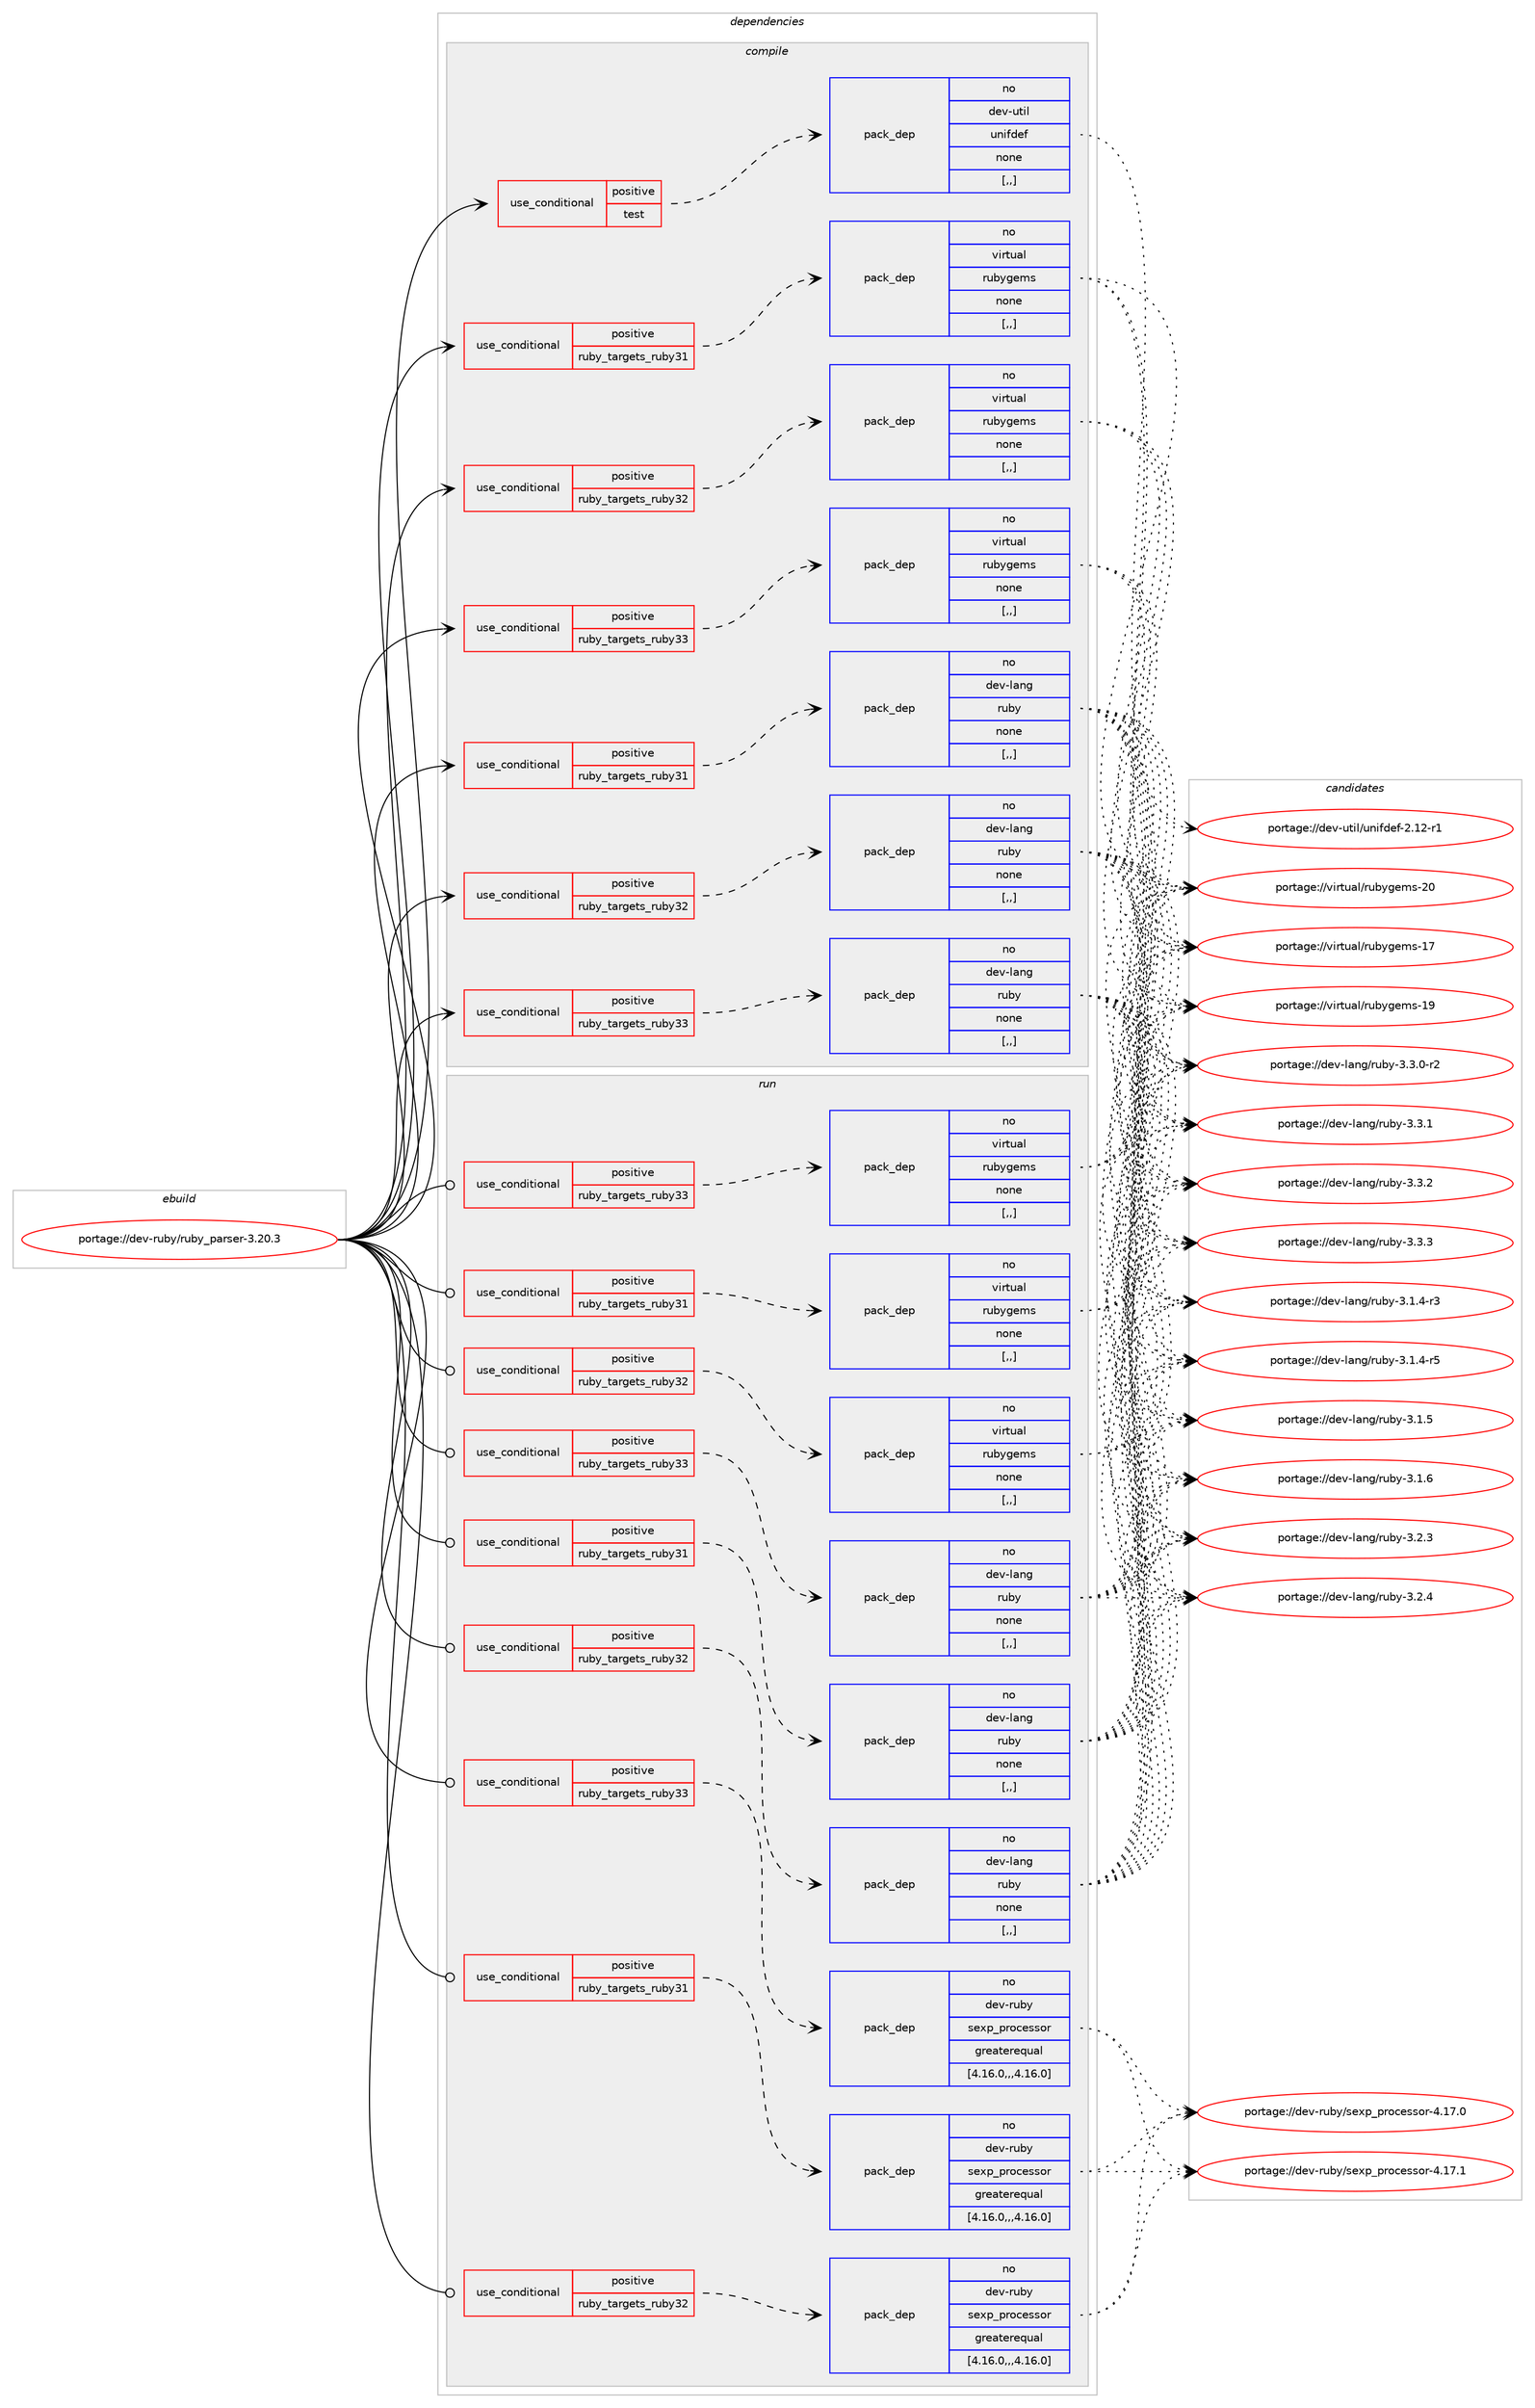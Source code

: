 digraph prolog {

# *************
# Graph options
# *************

newrank=true;
concentrate=true;
compound=true;
graph [rankdir=LR,fontname=Helvetica,fontsize=10,ranksep=1.5];#, ranksep=2.5, nodesep=0.2];
edge  [arrowhead=vee];
node  [fontname=Helvetica,fontsize=10];

# **********
# The ebuild
# **********

subgraph cluster_leftcol {
color=gray;
rank=same;
label=<<i>ebuild</i>>;
id [label="portage://dev-ruby/ruby_parser-3.20.3", color=red, width=4, href="../dev-ruby/ruby_parser-3.20.3.svg"];
}

# ****************
# The dependencies
# ****************

subgraph cluster_midcol {
color=gray;
label=<<i>dependencies</i>>;
subgraph cluster_compile {
fillcolor="#eeeeee";
style=filled;
label=<<i>compile</i>>;
subgraph cond54511 {
dependency197582 [label=<<TABLE BORDER="0" CELLBORDER="1" CELLSPACING="0" CELLPADDING="4"><TR><TD ROWSPAN="3" CELLPADDING="10">use_conditional</TD></TR><TR><TD>positive</TD></TR><TR><TD>ruby_targets_ruby31</TD></TR></TABLE>>, shape=none, color=red];
subgraph pack141704 {
dependency197583 [label=<<TABLE BORDER="0" CELLBORDER="1" CELLSPACING="0" CELLPADDING="4" WIDTH="220"><TR><TD ROWSPAN="6" CELLPADDING="30">pack_dep</TD></TR><TR><TD WIDTH="110">no</TD></TR><TR><TD>dev-lang</TD></TR><TR><TD>ruby</TD></TR><TR><TD>none</TD></TR><TR><TD>[,,]</TD></TR></TABLE>>, shape=none, color=blue];
}
dependency197582:e -> dependency197583:w [weight=20,style="dashed",arrowhead="vee"];
}
id:e -> dependency197582:w [weight=20,style="solid",arrowhead="vee"];
subgraph cond54512 {
dependency197584 [label=<<TABLE BORDER="0" CELLBORDER="1" CELLSPACING="0" CELLPADDING="4"><TR><TD ROWSPAN="3" CELLPADDING="10">use_conditional</TD></TR><TR><TD>positive</TD></TR><TR><TD>ruby_targets_ruby31</TD></TR></TABLE>>, shape=none, color=red];
subgraph pack141705 {
dependency197585 [label=<<TABLE BORDER="0" CELLBORDER="1" CELLSPACING="0" CELLPADDING="4" WIDTH="220"><TR><TD ROWSPAN="6" CELLPADDING="30">pack_dep</TD></TR><TR><TD WIDTH="110">no</TD></TR><TR><TD>virtual</TD></TR><TR><TD>rubygems</TD></TR><TR><TD>none</TD></TR><TR><TD>[,,]</TD></TR></TABLE>>, shape=none, color=blue];
}
dependency197584:e -> dependency197585:w [weight=20,style="dashed",arrowhead="vee"];
}
id:e -> dependency197584:w [weight=20,style="solid",arrowhead="vee"];
subgraph cond54513 {
dependency197586 [label=<<TABLE BORDER="0" CELLBORDER="1" CELLSPACING="0" CELLPADDING="4"><TR><TD ROWSPAN="3" CELLPADDING="10">use_conditional</TD></TR><TR><TD>positive</TD></TR><TR><TD>ruby_targets_ruby32</TD></TR></TABLE>>, shape=none, color=red];
subgraph pack141706 {
dependency197587 [label=<<TABLE BORDER="0" CELLBORDER="1" CELLSPACING="0" CELLPADDING="4" WIDTH="220"><TR><TD ROWSPAN="6" CELLPADDING="30">pack_dep</TD></TR><TR><TD WIDTH="110">no</TD></TR><TR><TD>dev-lang</TD></TR><TR><TD>ruby</TD></TR><TR><TD>none</TD></TR><TR><TD>[,,]</TD></TR></TABLE>>, shape=none, color=blue];
}
dependency197586:e -> dependency197587:w [weight=20,style="dashed",arrowhead="vee"];
}
id:e -> dependency197586:w [weight=20,style="solid",arrowhead="vee"];
subgraph cond54514 {
dependency197588 [label=<<TABLE BORDER="0" CELLBORDER="1" CELLSPACING="0" CELLPADDING="4"><TR><TD ROWSPAN="3" CELLPADDING="10">use_conditional</TD></TR><TR><TD>positive</TD></TR><TR><TD>ruby_targets_ruby32</TD></TR></TABLE>>, shape=none, color=red];
subgraph pack141707 {
dependency197589 [label=<<TABLE BORDER="0" CELLBORDER="1" CELLSPACING="0" CELLPADDING="4" WIDTH="220"><TR><TD ROWSPAN="6" CELLPADDING="30">pack_dep</TD></TR><TR><TD WIDTH="110">no</TD></TR><TR><TD>virtual</TD></TR><TR><TD>rubygems</TD></TR><TR><TD>none</TD></TR><TR><TD>[,,]</TD></TR></TABLE>>, shape=none, color=blue];
}
dependency197588:e -> dependency197589:w [weight=20,style="dashed",arrowhead="vee"];
}
id:e -> dependency197588:w [weight=20,style="solid",arrowhead="vee"];
subgraph cond54515 {
dependency197590 [label=<<TABLE BORDER="0" CELLBORDER="1" CELLSPACING="0" CELLPADDING="4"><TR><TD ROWSPAN="3" CELLPADDING="10">use_conditional</TD></TR><TR><TD>positive</TD></TR><TR><TD>ruby_targets_ruby33</TD></TR></TABLE>>, shape=none, color=red];
subgraph pack141708 {
dependency197591 [label=<<TABLE BORDER="0" CELLBORDER="1" CELLSPACING="0" CELLPADDING="4" WIDTH="220"><TR><TD ROWSPAN="6" CELLPADDING="30">pack_dep</TD></TR><TR><TD WIDTH="110">no</TD></TR><TR><TD>dev-lang</TD></TR><TR><TD>ruby</TD></TR><TR><TD>none</TD></TR><TR><TD>[,,]</TD></TR></TABLE>>, shape=none, color=blue];
}
dependency197590:e -> dependency197591:w [weight=20,style="dashed",arrowhead="vee"];
}
id:e -> dependency197590:w [weight=20,style="solid",arrowhead="vee"];
subgraph cond54516 {
dependency197592 [label=<<TABLE BORDER="0" CELLBORDER="1" CELLSPACING="0" CELLPADDING="4"><TR><TD ROWSPAN="3" CELLPADDING="10">use_conditional</TD></TR><TR><TD>positive</TD></TR><TR><TD>ruby_targets_ruby33</TD></TR></TABLE>>, shape=none, color=red];
subgraph pack141709 {
dependency197593 [label=<<TABLE BORDER="0" CELLBORDER="1" CELLSPACING="0" CELLPADDING="4" WIDTH="220"><TR><TD ROWSPAN="6" CELLPADDING="30">pack_dep</TD></TR><TR><TD WIDTH="110">no</TD></TR><TR><TD>virtual</TD></TR><TR><TD>rubygems</TD></TR><TR><TD>none</TD></TR><TR><TD>[,,]</TD></TR></TABLE>>, shape=none, color=blue];
}
dependency197592:e -> dependency197593:w [weight=20,style="dashed",arrowhead="vee"];
}
id:e -> dependency197592:w [weight=20,style="solid",arrowhead="vee"];
subgraph cond54517 {
dependency197594 [label=<<TABLE BORDER="0" CELLBORDER="1" CELLSPACING="0" CELLPADDING="4"><TR><TD ROWSPAN="3" CELLPADDING="10">use_conditional</TD></TR><TR><TD>positive</TD></TR><TR><TD>test</TD></TR></TABLE>>, shape=none, color=red];
subgraph pack141710 {
dependency197595 [label=<<TABLE BORDER="0" CELLBORDER="1" CELLSPACING="0" CELLPADDING="4" WIDTH="220"><TR><TD ROWSPAN="6" CELLPADDING="30">pack_dep</TD></TR><TR><TD WIDTH="110">no</TD></TR><TR><TD>dev-util</TD></TR><TR><TD>unifdef</TD></TR><TR><TD>none</TD></TR><TR><TD>[,,]</TD></TR></TABLE>>, shape=none, color=blue];
}
dependency197594:e -> dependency197595:w [weight=20,style="dashed",arrowhead="vee"];
}
id:e -> dependency197594:w [weight=20,style="solid",arrowhead="vee"];
}
subgraph cluster_compileandrun {
fillcolor="#eeeeee";
style=filled;
label=<<i>compile and run</i>>;
}
subgraph cluster_run {
fillcolor="#eeeeee";
style=filled;
label=<<i>run</i>>;
subgraph cond54518 {
dependency197596 [label=<<TABLE BORDER="0" CELLBORDER="1" CELLSPACING="0" CELLPADDING="4"><TR><TD ROWSPAN="3" CELLPADDING="10">use_conditional</TD></TR><TR><TD>positive</TD></TR><TR><TD>ruby_targets_ruby31</TD></TR></TABLE>>, shape=none, color=red];
subgraph pack141711 {
dependency197597 [label=<<TABLE BORDER="0" CELLBORDER="1" CELLSPACING="0" CELLPADDING="4" WIDTH="220"><TR><TD ROWSPAN="6" CELLPADDING="30">pack_dep</TD></TR><TR><TD WIDTH="110">no</TD></TR><TR><TD>dev-lang</TD></TR><TR><TD>ruby</TD></TR><TR><TD>none</TD></TR><TR><TD>[,,]</TD></TR></TABLE>>, shape=none, color=blue];
}
dependency197596:e -> dependency197597:w [weight=20,style="dashed",arrowhead="vee"];
}
id:e -> dependency197596:w [weight=20,style="solid",arrowhead="odot"];
subgraph cond54519 {
dependency197598 [label=<<TABLE BORDER="0" CELLBORDER="1" CELLSPACING="0" CELLPADDING="4"><TR><TD ROWSPAN="3" CELLPADDING="10">use_conditional</TD></TR><TR><TD>positive</TD></TR><TR><TD>ruby_targets_ruby31</TD></TR></TABLE>>, shape=none, color=red];
subgraph pack141712 {
dependency197599 [label=<<TABLE BORDER="0" CELLBORDER="1" CELLSPACING="0" CELLPADDING="4" WIDTH="220"><TR><TD ROWSPAN="6" CELLPADDING="30">pack_dep</TD></TR><TR><TD WIDTH="110">no</TD></TR><TR><TD>dev-ruby</TD></TR><TR><TD>sexp_processor</TD></TR><TR><TD>greaterequal</TD></TR><TR><TD>[4.16.0,,,4.16.0]</TD></TR></TABLE>>, shape=none, color=blue];
}
dependency197598:e -> dependency197599:w [weight=20,style="dashed",arrowhead="vee"];
}
id:e -> dependency197598:w [weight=20,style="solid",arrowhead="odot"];
subgraph cond54520 {
dependency197600 [label=<<TABLE BORDER="0" CELLBORDER="1" CELLSPACING="0" CELLPADDING="4"><TR><TD ROWSPAN="3" CELLPADDING="10">use_conditional</TD></TR><TR><TD>positive</TD></TR><TR><TD>ruby_targets_ruby31</TD></TR></TABLE>>, shape=none, color=red];
subgraph pack141713 {
dependency197601 [label=<<TABLE BORDER="0" CELLBORDER="1" CELLSPACING="0" CELLPADDING="4" WIDTH="220"><TR><TD ROWSPAN="6" CELLPADDING="30">pack_dep</TD></TR><TR><TD WIDTH="110">no</TD></TR><TR><TD>virtual</TD></TR><TR><TD>rubygems</TD></TR><TR><TD>none</TD></TR><TR><TD>[,,]</TD></TR></TABLE>>, shape=none, color=blue];
}
dependency197600:e -> dependency197601:w [weight=20,style="dashed",arrowhead="vee"];
}
id:e -> dependency197600:w [weight=20,style="solid",arrowhead="odot"];
subgraph cond54521 {
dependency197602 [label=<<TABLE BORDER="0" CELLBORDER="1" CELLSPACING="0" CELLPADDING="4"><TR><TD ROWSPAN="3" CELLPADDING="10">use_conditional</TD></TR><TR><TD>positive</TD></TR><TR><TD>ruby_targets_ruby32</TD></TR></TABLE>>, shape=none, color=red];
subgraph pack141714 {
dependency197603 [label=<<TABLE BORDER="0" CELLBORDER="1" CELLSPACING="0" CELLPADDING="4" WIDTH="220"><TR><TD ROWSPAN="6" CELLPADDING="30">pack_dep</TD></TR><TR><TD WIDTH="110">no</TD></TR><TR><TD>dev-lang</TD></TR><TR><TD>ruby</TD></TR><TR><TD>none</TD></TR><TR><TD>[,,]</TD></TR></TABLE>>, shape=none, color=blue];
}
dependency197602:e -> dependency197603:w [weight=20,style="dashed",arrowhead="vee"];
}
id:e -> dependency197602:w [weight=20,style="solid",arrowhead="odot"];
subgraph cond54522 {
dependency197604 [label=<<TABLE BORDER="0" CELLBORDER="1" CELLSPACING="0" CELLPADDING="4"><TR><TD ROWSPAN="3" CELLPADDING="10">use_conditional</TD></TR><TR><TD>positive</TD></TR><TR><TD>ruby_targets_ruby32</TD></TR></TABLE>>, shape=none, color=red];
subgraph pack141715 {
dependency197605 [label=<<TABLE BORDER="0" CELLBORDER="1" CELLSPACING="0" CELLPADDING="4" WIDTH="220"><TR><TD ROWSPAN="6" CELLPADDING="30">pack_dep</TD></TR><TR><TD WIDTH="110">no</TD></TR><TR><TD>dev-ruby</TD></TR><TR><TD>sexp_processor</TD></TR><TR><TD>greaterequal</TD></TR><TR><TD>[4.16.0,,,4.16.0]</TD></TR></TABLE>>, shape=none, color=blue];
}
dependency197604:e -> dependency197605:w [weight=20,style="dashed",arrowhead="vee"];
}
id:e -> dependency197604:w [weight=20,style="solid",arrowhead="odot"];
subgraph cond54523 {
dependency197606 [label=<<TABLE BORDER="0" CELLBORDER="1" CELLSPACING="0" CELLPADDING="4"><TR><TD ROWSPAN="3" CELLPADDING="10">use_conditional</TD></TR><TR><TD>positive</TD></TR><TR><TD>ruby_targets_ruby32</TD></TR></TABLE>>, shape=none, color=red];
subgraph pack141716 {
dependency197607 [label=<<TABLE BORDER="0" CELLBORDER="1" CELLSPACING="0" CELLPADDING="4" WIDTH="220"><TR><TD ROWSPAN="6" CELLPADDING="30">pack_dep</TD></TR><TR><TD WIDTH="110">no</TD></TR><TR><TD>virtual</TD></TR><TR><TD>rubygems</TD></TR><TR><TD>none</TD></TR><TR><TD>[,,]</TD></TR></TABLE>>, shape=none, color=blue];
}
dependency197606:e -> dependency197607:w [weight=20,style="dashed",arrowhead="vee"];
}
id:e -> dependency197606:w [weight=20,style="solid",arrowhead="odot"];
subgraph cond54524 {
dependency197608 [label=<<TABLE BORDER="0" CELLBORDER="1" CELLSPACING="0" CELLPADDING="4"><TR><TD ROWSPAN="3" CELLPADDING="10">use_conditional</TD></TR><TR><TD>positive</TD></TR><TR><TD>ruby_targets_ruby33</TD></TR></TABLE>>, shape=none, color=red];
subgraph pack141717 {
dependency197609 [label=<<TABLE BORDER="0" CELLBORDER="1" CELLSPACING="0" CELLPADDING="4" WIDTH="220"><TR><TD ROWSPAN="6" CELLPADDING="30">pack_dep</TD></TR><TR><TD WIDTH="110">no</TD></TR><TR><TD>dev-lang</TD></TR><TR><TD>ruby</TD></TR><TR><TD>none</TD></TR><TR><TD>[,,]</TD></TR></TABLE>>, shape=none, color=blue];
}
dependency197608:e -> dependency197609:w [weight=20,style="dashed",arrowhead="vee"];
}
id:e -> dependency197608:w [weight=20,style="solid",arrowhead="odot"];
subgraph cond54525 {
dependency197610 [label=<<TABLE BORDER="0" CELLBORDER="1" CELLSPACING="0" CELLPADDING="4"><TR><TD ROWSPAN="3" CELLPADDING="10">use_conditional</TD></TR><TR><TD>positive</TD></TR><TR><TD>ruby_targets_ruby33</TD></TR></TABLE>>, shape=none, color=red];
subgraph pack141718 {
dependency197611 [label=<<TABLE BORDER="0" CELLBORDER="1" CELLSPACING="0" CELLPADDING="4" WIDTH="220"><TR><TD ROWSPAN="6" CELLPADDING="30">pack_dep</TD></TR><TR><TD WIDTH="110">no</TD></TR><TR><TD>dev-ruby</TD></TR><TR><TD>sexp_processor</TD></TR><TR><TD>greaterequal</TD></TR><TR><TD>[4.16.0,,,4.16.0]</TD></TR></TABLE>>, shape=none, color=blue];
}
dependency197610:e -> dependency197611:w [weight=20,style="dashed",arrowhead="vee"];
}
id:e -> dependency197610:w [weight=20,style="solid",arrowhead="odot"];
subgraph cond54526 {
dependency197612 [label=<<TABLE BORDER="0" CELLBORDER="1" CELLSPACING="0" CELLPADDING="4"><TR><TD ROWSPAN="3" CELLPADDING="10">use_conditional</TD></TR><TR><TD>positive</TD></TR><TR><TD>ruby_targets_ruby33</TD></TR></TABLE>>, shape=none, color=red];
subgraph pack141719 {
dependency197613 [label=<<TABLE BORDER="0" CELLBORDER="1" CELLSPACING="0" CELLPADDING="4" WIDTH="220"><TR><TD ROWSPAN="6" CELLPADDING="30">pack_dep</TD></TR><TR><TD WIDTH="110">no</TD></TR><TR><TD>virtual</TD></TR><TR><TD>rubygems</TD></TR><TR><TD>none</TD></TR><TR><TD>[,,]</TD></TR></TABLE>>, shape=none, color=blue];
}
dependency197612:e -> dependency197613:w [weight=20,style="dashed",arrowhead="vee"];
}
id:e -> dependency197612:w [weight=20,style="solid",arrowhead="odot"];
}
}

# **************
# The candidates
# **************

subgraph cluster_choices {
rank=same;
color=gray;
label=<<i>candidates</i>>;

subgraph choice141704 {
color=black;
nodesep=1;
choice100101118451089711010347114117981214551464946524511451 [label="portage://dev-lang/ruby-3.1.4-r3", color=red, width=4,href="../dev-lang/ruby-3.1.4-r3.svg"];
choice100101118451089711010347114117981214551464946524511453 [label="portage://dev-lang/ruby-3.1.4-r5", color=red, width=4,href="../dev-lang/ruby-3.1.4-r5.svg"];
choice10010111845108971101034711411798121455146494653 [label="portage://dev-lang/ruby-3.1.5", color=red, width=4,href="../dev-lang/ruby-3.1.5.svg"];
choice10010111845108971101034711411798121455146494654 [label="portage://dev-lang/ruby-3.1.6", color=red, width=4,href="../dev-lang/ruby-3.1.6.svg"];
choice10010111845108971101034711411798121455146504651 [label="portage://dev-lang/ruby-3.2.3", color=red, width=4,href="../dev-lang/ruby-3.2.3.svg"];
choice10010111845108971101034711411798121455146504652 [label="portage://dev-lang/ruby-3.2.4", color=red, width=4,href="../dev-lang/ruby-3.2.4.svg"];
choice100101118451089711010347114117981214551465146484511450 [label="portage://dev-lang/ruby-3.3.0-r2", color=red, width=4,href="../dev-lang/ruby-3.3.0-r2.svg"];
choice10010111845108971101034711411798121455146514649 [label="portage://dev-lang/ruby-3.3.1", color=red, width=4,href="../dev-lang/ruby-3.3.1.svg"];
choice10010111845108971101034711411798121455146514650 [label="portage://dev-lang/ruby-3.3.2", color=red, width=4,href="../dev-lang/ruby-3.3.2.svg"];
choice10010111845108971101034711411798121455146514651 [label="portage://dev-lang/ruby-3.3.3", color=red, width=4,href="../dev-lang/ruby-3.3.3.svg"];
dependency197583:e -> choice100101118451089711010347114117981214551464946524511451:w [style=dotted,weight="100"];
dependency197583:e -> choice100101118451089711010347114117981214551464946524511453:w [style=dotted,weight="100"];
dependency197583:e -> choice10010111845108971101034711411798121455146494653:w [style=dotted,weight="100"];
dependency197583:e -> choice10010111845108971101034711411798121455146494654:w [style=dotted,weight="100"];
dependency197583:e -> choice10010111845108971101034711411798121455146504651:w [style=dotted,weight="100"];
dependency197583:e -> choice10010111845108971101034711411798121455146504652:w [style=dotted,weight="100"];
dependency197583:e -> choice100101118451089711010347114117981214551465146484511450:w [style=dotted,weight="100"];
dependency197583:e -> choice10010111845108971101034711411798121455146514649:w [style=dotted,weight="100"];
dependency197583:e -> choice10010111845108971101034711411798121455146514650:w [style=dotted,weight="100"];
dependency197583:e -> choice10010111845108971101034711411798121455146514651:w [style=dotted,weight="100"];
}
subgraph choice141705 {
color=black;
nodesep=1;
choice118105114116117971084711411798121103101109115454955 [label="portage://virtual/rubygems-17", color=red, width=4,href="../virtual/rubygems-17.svg"];
choice118105114116117971084711411798121103101109115454957 [label="portage://virtual/rubygems-19", color=red, width=4,href="../virtual/rubygems-19.svg"];
choice118105114116117971084711411798121103101109115455048 [label="portage://virtual/rubygems-20", color=red, width=4,href="../virtual/rubygems-20.svg"];
dependency197585:e -> choice118105114116117971084711411798121103101109115454955:w [style=dotted,weight="100"];
dependency197585:e -> choice118105114116117971084711411798121103101109115454957:w [style=dotted,weight="100"];
dependency197585:e -> choice118105114116117971084711411798121103101109115455048:w [style=dotted,weight="100"];
}
subgraph choice141706 {
color=black;
nodesep=1;
choice100101118451089711010347114117981214551464946524511451 [label="portage://dev-lang/ruby-3.1.4-r3", color=red, width=4,href="../dev-lang/ruby-3.1.4-r3.svg"];
choice100101118451089711010347114117981214551464946524511453 [label="portage://dev-lang/ruby-3.1.4-r5", color=red, width=4,href="../dev-lang/ruby-3.1.4-r5.svg"];
choice10010111845108971101034711411798121455146494653 [label="portage://dev-lang/ruby-3.1.5", color=red, width=4,href="../dev-lang/ruby-3.1.5.svg"];
choice10010111845108971101034711411798121455146494654 [label="portage://dev-lang/ruby-3.1.6", color=red, width=4,href="../dev-lang/ruby-3.1.6.svg"];
choice10010111845108971101034711411798121455146504651 [label="portage://dev-lang/ruby-3.2.3", color=red, width=4,href="../dev-lang/ruby-3.2.3.svg"];
choice10010111845108971101034711411798121455146504652 [label="portage://dev-lang/ruby-3.2.4", color=red, width=4,href="../dev-lang/ruby-3.2.4.svg"];
choice100101118451089711010347114117981214551465146484511450 [label="portage://dev-lang/ruby-3.3.0-r2", color=red, width=4,href="../dev-lang/ruby-3.3.0-r2.svg"];
choice10010111845108971101034711411798121455146514649 [label="portage://dev-lang/ruby-3.3.1", color=red, width=4,href="../dev-lang/ruby-3.3.1.svg"];
choice10010111845108971101034711411798121455146514650 [label="portage://dev-lang/ruby-3.3.2", color=red, width=4,href="../dev-lang/ruby-3.3.2.svg"];
choice10010111845108971101034711411798121455146514651 [label="portage://dev-lang/ruby-3.3.3", color=red, width=4,href="../dev-lang/ruby-3.3.3.svg"];
dependency197587:e -> choice100101118451089711010347114117981214551464946524511451:w [style=dotted,weight="100"];
dependency197587:e -> choice100101118451089711010347114117981214551464946524511453:w [style=dotted,weight="100"];
dependency197587:e -> choice10010111845108971101034711411798121455146494653:w [style=dotted,weight="100"];
dependency197587:e -> choice10010111845108971101034711411798121455146494654:w [style=dotted,weight="100"];
dependency197587:e -> choice10010111845108971101034711411798121455146504651:w [style=dotted,weight="100"];
dependency197587:e -> choice10010111845108971101034711411798121455146504652:w [style=dotted,weight="100"];
dependency197587:e -> choice100101118451089711010347114117981214551465146484511450:w [style=dotted,weight="100"];
dependency197587:e -> choice10010111845108971101034711411798121455146514649:w [style=dotted,weight="100"];
dependency197587:e -> choice10010111845108971101034711411798121455146514650:w [style=dotted,weight="100"];
dependency197587:e -> choice10010111845108971101034711411798121455146514651:w [style=dotted,weight="100"];
}
subgraph choice141707 {
color=black;
nodesep=1;
choice118105114116117971084711411798121103101109115454955 [label="portage://virtual/rubygems-17", color=red, width=4,href="../virtual/rubygems-17.svg"];
choice118105114116117971084711411798121103101109115454957 [label="portage://virtual/rubygems-19", color=red, width=4,href="../virtual/rubygems-19.svg"];
choice118105114116117971084711411798121103101109115455048 [label="portage://virtual/rubygems-20", color=red, width=4,href="../virtual/rubygems-20.svg"];
dependency197589:e -> choice118105114116117971084711411798121103101109115454955:w [style=dotted,weight="100"];
dependency197589:e -> choice118105114116117971084711411798121103101109115454957:w [style=dotted,weight="100"];
dependency197589:e -> choice118105114116117971084711411798121103101109115455048:w [style=dotted,weight="100"];
}
subgraph choice141708 {
color=black;
nodesep=1;
choice100101118451089711010347114117981214551464946524511451 [label="portage://dev-lang/ruby-3.1.4-r3", color=red, width=4,href="../dev-lang/ruby-3.1.4-r3.svg"];
choice100101118451089711010347114117981214551464946524511453 [label="portage://dev-lang/ruby-3.1.4-r5", color=red, width=4,href="../dev-lang/ruby-3.1.4-r5.svg"];
choice10010111845108971101034711411798121455146494653 [label="portage://dev-lang/ruby-3.1.5", color=red, width=4,href="../dev-lang/ruby-3.1.5.svg"];
choice10010111845108971101034711411798121455146494654 [label="portage://dev-lang/ruby-3.1.6", color=red, width=4,href="../dev-lang/ruby-3.1.6.svg"];
choice10010111845108971101034711411798121455146504651 [label="portage://dev-lang/ruby-3.2.3", color=red, width=4,href="../dev-lang/ruby-3.2.3.svg"];
choice10010111845108971101034711411798121455146504652 [label="portage://dev-lang/ruby-3.2.4", color=red, width=4,href="../dev-lang/ruby-3.2.4.svg"];
choice100101118451089711010347114117981214551465146484511450 [label="portage://dev-lang/ruby-3.3.0-r2", color=red, width=4,href="../dev-lang/ruby-3.3.0-r2.svg"];
choice10010111845108971101034711411798121455146514649 [label="portage://dev-lang/ruby-3.3.1", color=red, width=4,href="../dev-lang/ruby-3.3.1.svg"];
choice10010111845108971101034711411798121455146514650 [label="portage://dev-lang/ruby-3.3.2", color=red, width=4,href="../dev-lang/ruby-3.3.2.svg"];
choice10010111845108971101034711411798121455146514651 [label="portage://dev-lang/ruby-3.3.3", color=red, width=4,href="../dev-lang/ruby-3.3.3.svg"];
dependency197591:e -> choice100101118451089711010347114117981214551464946524511451:w [style=dotted,weight="100"];
dependency197591:e -> choice100101118451089711010347114117981214551464946524511453:w [style=dotted,weight="100"];
dependency197591:e -> choice10010111845108971101034711411798121455146494653:w [style=dotted,weight="100"];
dependency197591:e -> choice10010111845108971101034711411798121455146494654:w [style=dotted,weight="100"];
dependency197591:e -> choice10010111845108971101034711411798121455146504651:w [style=dotted,weight="100"];
dependency197591:e -> choice10010111845108971101034711411798121455146504652:w [style=dotted,weight="100"];
dependency197591:e -> choice100101118451089711010347114117981214551465146484511450:w [style=dotted,weight="100"];
dependency197591:e -> choice10010111845108971101034711411798121455146514649:w [style=dotted,weight="100"];
dependency197591:e -> choice10010111845108971101034711411798121455146514650:w [style=dotted,weight="100"];
dependency197591:e -> choice10010111845108971101034711411798121455146514651:w [style=dotted,weight="100"];
}
subgraph choice141709 {
color=black;
nodesep=1;
choice118105114116117971084711411798121103101109115454955 [label="portage://virtual/rubygems-17", color=red, width=4,href="../virtual/rubygems-17.svg"];
choice118105114116117971084711411798121103101109115454957 [label="portage://virtual/rubygems-19", color=red, width=4,href="../virtual/rubygems-19.svg"];
choice118105114116117971084711411798121103101109115455048 [label="portage://virtual/rubygems-20", color=red, width=4,href="../virtual/rubygems-20.svg"];
dependency197593:e -> choice118105114116117971084711411798121103101109115454955:w [style=dotted,weight="100"];
dependency197593:e -> choice118105114116117971084711411798121103101109115454957:w [style=dotted,weight="100"];
dependency197593:e -> choice118105114116117971084711411798121103101109115455048:w [style=dotted,weight="100"];
}
subgraph choice141710 {
color=black;
nodesep=1;
choice100101118451171161051084711711010510210010110245504649504511449 [label="portage://dev-util/unifdef-2.12-r1", color=red, width=4,href="../dev-util/unifdef-2.12-r1.svg"];
dependency197595:e -> choice100101118451171161051084711711010510210010110245504649504511449:w [style=dotted,weight="100"];
}
subgraph choice141711 {
color=black;
nodesep=1;
choice100101118451089711010347114117981214551464946524511451 [label="portage://dev-lang/ruby-3.1.4-r3", color=red, width=4,href="../dev-lang/ruby-3.1.4-r3.svg"];
choice100101118451089711010347114117981214551464946524511453 [label="portage://dev-lang/ruby-3.1.4-r5", color=red, width=4,href="../dev-lang/ruby-3.1.4-r5.svg"];
choice10010111845108971101034711411798121455146494653 [label="portage://dev-lang/ruby-3.1.5", color=red, width=4,href="../dev-lang/ruby-3.1.5.svg"];
choice10010111845108971101034711411798121455146494654 [label="portage://dev-lang/ruby-3.1.6", color=red, width=4,href="../dev-lang/ruby-3.1.6.svg"];
choice10010111845108971101034711411798121455146504651 [label="portage://dev-lang/ruby-3.2.3", color=red, width=4,href="../dev-lang/ruby-3.2.3.svg"];
choice10010111845108971101034711411798121455146504652 [label="portage://dev-lang/ruby-3.2.4", color=red, width=4,href="../dev-lang/ruby-3.2.4.svg"];
choice100101118451089711010347114117981214551465146484511450 [label="portage://dev-lang/ruby-3.3.0-r2", color=red, width=4,href="../dev-lang/ruby-3.3.0-r2.svg"];
choice10010111845108971101034711411798121455146514649 [label="portage://dev-lang/ruby-3.3.1", color=red, width=4,href="../dev-lang/ruby-3.3.1.svg"];
choice10010111845108971101034711411798121455146514650 [label="portage://dev-lang/ruby-3.3.2", color=red, width=4,href="../dev-lang/ruby-3.3.2.svg"];
choice10010111845108971101034711411798121455146514651 [label="portage://dev-lang/ruby-3.3.3", color=red, width=4,href="../dev-lang/ruby-3.3.3.svg"];
dependency197597:e -> choice100101118451089711010347114117981214551464946524511451:w [style=dotted,weight="100"];
dependency197597:e -> choice100101118451089711010347114117981214551464946524511453:w [style=dotted,weight="100"];
dependency197597:e -> choice10010111845108971101034711411798121455146494653:w [style=dotted,weight="100"];
dependency197597:e -> choice10010111845108971101034711411798121455146494654:w [style=dotted,weight="100"];
dependency197597:e -> choice10010111845108971101034711411798121455146504651:w [style=dotted,weight="100"];
dependency197597:e -> choice10010111845108971101034711411798121455146504652:w [style=dotted,weight="100"];
dependency197597:e -> choice100101118451089711010347114117981214551465146484511450:w [style=dotted,weight="100"];
dependency197597:e -> choice10010111845108971101034711411798121455146514649:w [style=dotted,weight="100"];
dependency197597:e -> choice10010111845108971101034711411798121455146514650:w [style=dotted,weight="100"];
dependency197597:e -> choice10010111845108971101034711411798121455146514651:w [style=dotted,weight="100"];
}
subgraph choice141712 {
color=black;
nodesep=1;
choice100101118451141179812147115101120112951121141119910111511511111445524649554648 [label="portage://dev-ruby/sexp_processor-4.17.0", color=red, width=4,href="../dev-ruby/sexp_processor-4.17.0.svg"];
choice100101118451141179812147115101120112951121141119910111511511111445524649554649 [label="portage://dev-ruby/sexp_processor-4.17.1", color=red, width=4,href="../dev-ruby/sexp_processor-4.17.1.svg"];
dependency197599:e -> choice100101118451141179812147115101120112951121141119910111511511111445524649554648:w [style=dotted,weight="100"];
dependency197599:e -> choice100101118451141179812147115101120112951121141119910111511511111445524649554649:w [style=dotted,weight="100"];
}
subgraph choice141713 {
color=black;
nodesep=1;
choice118105114116117971084711411798121103101109115454955 [label="portage://virtual/rubygems-17", color=red, width=4,href="../virtual/rubygems-17.svg"];
choice118105114116117971084711411798121103101109115454957 [label="portage://virtual/rubygems-19", color=red, width=4,href="../virtual/rubygems-19.svg"];
choice118105114116117971084711411798121103101109115455048 [label="portage://virtual/rubygems-20", color=red, width=4,href="../virtual/rubygems-20.svg"];
dependency197601:e -> choice118105114116117971084711411798121103101109115454955:w [style=dotted,weight="100"];
dependency197601:e -> choice118105114116117971084711411798121103101109115454957:w [style=dotted,weight="100"];
dependency197601:e -> choice118105114116117971084711411798121103101109115455048:w [style=dotted,weight="100"];
}
subgraph choice141714 {
color=black;
nodesep=1;
choice100101118451089711010347114117981214551464946524511451 [label="portage://dev-lang/ruby-3.1.4-r3", color=red, width=4,href="../dev-lang/ruby-3.1.4-r3.svg"];
choice100101118451089711010347114117981214551464946524511453 [label="portage://dev-lang/ruby-3.1.4-r5", color=red, width=4,href="../dev-lang/ruby-3.1.4-r5.svg"];
choice10010111845108971101034711411798121455146494653 [label="portage://dev-lang/ruby-3.1.5", color=red, width=4,href="../dev-lang/ruby-3.1.5.svg"];
choice10010111845108971101034711411798121455146494654 [label="portage://dev-lang/ruby-3.1.6", color=red, width=4,href="../dev-lang/ruby-3.1.6.svg"];
choice10010111845108971101034711411798121455146504651 [label="portage://dev-lang/ruby-3.2.3", color=red, width=4,href="../dev-lang/ruby-3.2.3.svg"];
choice10010111845108971101034711411798121455146504652 [label="portage://dev-lang/ruby-3.2.4", color=red, width=4,href="../dev-lang/ruby-3.2.4.svg"];
choice100101118451089711010347114117981214551465146484511450 [label="portage://dev-lang/ruby-3.3.0-r2", color=red, width=4,href="../dev-lang/ruby-3.3.0-r2.svg"];
choice10010111845108971101034711411798121455146514649 [label="portage://dev-lang/ruby-3.3.1", color=red, width=4,href="../dev-lang/ruby-3.3.1.svg"];
choice10010111845108971101034711411798121455146514650 [label="portage://dev-lang/ruby-3.3.2", color=red, width=4,href="../dev-lang/ruby-3.3.2.svg"];
choice10010111845108971101034711411798121455146514651 [label="portage://dev-lang/ruby-3.3.3", color=red, width=4,href="../dev-lang/ruby-3.3.3.svg"];
dependency197603:e -> choice100101118451089711010347114117981214551464946524511451:w [style=dotted,weight="100"];
dependency197603:e -> choice100101118451089711010347114117981214551464946524511453:w [style=dotted,weight="100"];
dependency197603:e -> choice10010111845108971101034711411798121455146494653:w [style=dotted,weight="100"];
dependency197603:e -> choice10010111845108971101034711411798121455146494654:w [style=dotted,weight="100"];
dependency197603:e -> choice10010111845108971101034711411798121455146504651:w [style=dotted,weight="100"];
dependency197603:e -> choice10010111845108971101034711411798121455146504652:w [style=dotted,weight="100"];
dependency197603:e -> choice100101118451089711010347114117981214551465146484511450:w [style=dotted,weight="100"];
dependency197603:e -> choice10010111845108971101034711411798121455146514649:w [style=dotted,weight="100"];
dependency197603:e -> choice10010111845108971101034711411798121455146514650:w [style=dotted,weight="100"];
dependency197603:e -> choice10010111845108971101034711411798121455146514651:w [style=dotted,weight="100"];
}
subgraph choice141715 {
color=black;
nodesep=1;
choice100101118451141179812147115101120112951121141119910111511511111445524649554648 [label="portage://dev-ruby/sexp_processor-4.17.0", color=red, width=4,href="../dev-ruby/sexp_processor-4.17.0.svg"];
choice100101118451141179812147115101120112951121141119910111511511111445524649554649 [label="portage://dev-ruby/sexp_processor-4.17.1", color=red, width=4,href="../dev-ruby/sexp_processor-4.17.1.svg"];
dependency197605:e -> choice100101118451141179812147115101120112951121141119910111511511111445524649554648:w [style=dotted,weight="100"];
dependency197605:e -> choice100101118451141179812147115101120112951121141119910111511511111445524649554649:w [style=dotted,weight="100"];
}
subgraph choice141716 {
color=black;
nodesep=1;
choice118105114116117971084711411798121103101109115454955 [label="portage://virtual/rubygems-17", color=red, width=4,href="../virtual/rubygems-17.svg"];
choice118105114116117971084711411798121103101109115454957 [label="portage://virtual/rubygems-19", color=red, width=4,href="../virtual/rubygems-19.svg"];
choice118105114116117971084711411798121103101109115455048 [label="portage://virtual/rubygems-20", color=red, width=4,href="../virtual/rubygems-20.svg"];
dependency197607:e -> choice118105114116117971084711411798121103101109115454955:w [style=dotted,weight="100"];
dependency197607:e -> choice118105114116117971084711411798121103101109115454957:w [style=dotted,weight="100"];
dependency197607:e -> choice118105114116117971084711411798121103101109115455048:w [style=dotted,weight="100"];
}
subgraph choice141717 {
color=black;
nodesep=1;
choice100101118451089711010347114117981214551464946524511451 [label="portage://dev-lang/ruby-3.1.4-r3", color=red, width=4,href="../dev-lang/ruby-3.1.4-r3.svg"];
choice100101118451089711010347114117981214551464946524511453 [label="portage://dev-lang/ruby-3.1.4-r5", color=red, width=4,href="../dev-lang/ruby-3.1.4-r5.svg"];
choice10010111845108971101034711411798121455146494653 [label="portage://dev-lang/ruby-3.1.5", color=red, width=4,href="../dev-lang/ruby-3.1.5.svg"];
choice10010111845108971101034711411798121455146494654 [label="portage://dev-lang/ruby-3.1.6", color=red, width=4,href="../dev-lang/ruby-3.1.6.svg"];
choice10010111845108971101034711411798121455146504651 [label="portage://dev-lang/ruby-3.2.3", color=red, width=4,href="../dev-lang/ruby-3.2.3.svg"];
choice10010111845108971101034711411798121455146504652 [label="portage://dev-lang/ruby-3.2.4", color=red, width=4,href="../dev-lang/ruby-3.2.4.svg"];
choice100101118451089711010347114117981214551465146484511450 [label="portage://dev-lang/ruby-3.3.0-r2", color=red, width=4,href="../dev-lang/ruby-3.3.0-r2.svg"];
choice10010111845108971101034711411798121455146514649 [label="portage://dev-lang/ruby-3.3.1", color=red, width=4,href="../dev-lang/ruby-3.3.1.svg"];
choice10010111845108971101034711411798121455146514650 [label="portage://dev-lang/ruby-3.3.2", color=red, width=4,href="../dev-lang/ruby-3.3.2.svg"];
choice10010111845108971101034711411798121455146514651 [label="portage://dev-lang/ruby-3.3.3", color=red, width=4,href="../dev-lang/ruby-3.3.3.svg"];
dependency197609:e -> choice100101118451089711010347114117981214551464946524511451:w [style=dotted,weight="100"];
dependency197609:e -> choice100101118451089711010347114117981214551464946524511453:w [style=dotted,weight="100"];
dependency197609:e -> choice10010111845108971101034711411798121455146494653:w [style=dotted,weight="100"];
dependency197609:e -> choice10010111845108971101034711411798121455146494654:w [style=dotted,weight="100"];
dependency197609:e -> choice10010111845108971101034711411798121455146504651:w [style=dotted,weight="100"];
dependency197609:e -> choice10010111845108971101034711411798121455146504652:w [style=dotted,weight="100"];
dependency197609:e -> choice100101118451089711010347114117981214551465146484511450:w [style=dotted,weight="100"];
dependency197609:e -> choice10010111845108971101034711411798121455146514649:w [style=dotted,weight="100"];
dependency197609:e -> choice10010111845108971101034711411798121455146514650:w [style=dotted,weight="100"];
dependency197609:e -> choice10010111845108971101034711411798121455146514651:w [style=dotted,weight="100"];
}
subgraph choice141718 {
color=black;
nodesep=1;
choice100101118451141179812147115101120112951121141119910111511511111445524649554648 [label="portage://dev-ruby/sexp_processor-4.17.0", color=red, width=4,href="../dev-ruby/sexp_processor-4.17.0.svg"];
choice100101118451141179812147115101120112951121141119910111511511111445524649554649 [label="portage://dev-ruby/sexp_processor-4.17.1", color=red, width=4,href="../dev-ruby/sexp_processor-4.17.1.svg"];
dependency197611:e -> choice100101118451141179812147115101120112951121141119910111511511111445524649554648:w [style=dotted,weight="100"];
dependency197611:e -> choice100101118451141179812147115101120112951121141119910111511511111445524649554649:w [style=dotted,weight="100"];
}
subgraph choice141719 {
color=black;
nodesep=1;
choice118105114116117971084711411798121103101109115454955 [label="portage://virtual/rubygems-17", color=red, width=4,href="../virtual/rubygems-17.svg"];
choice118105114116117971084711411798121103101109115454957 [label="portage://virtual/rubygems-19", color=red, width=4,href="../virtual/rubygems-19.svg"];
choice118105114116117971084711411798121103101109115455048 [label="portage://virtual/rubygems-20", color=red, width=4,href="../virtual/rubygems-20.svg"];
dependency197613:e -> choice118105114116117971084711411798121103101109115454955:w [style=dotted,weight="100"];
dependency197613:e -> choice118105114116117971084711411798121103101109115454957:w [style=dotted,weight="100"];
dependency197613:e -> choice118105114116117971084711411798121103101109115455048:w [style=dotted,weight="100"];
}
}

}
